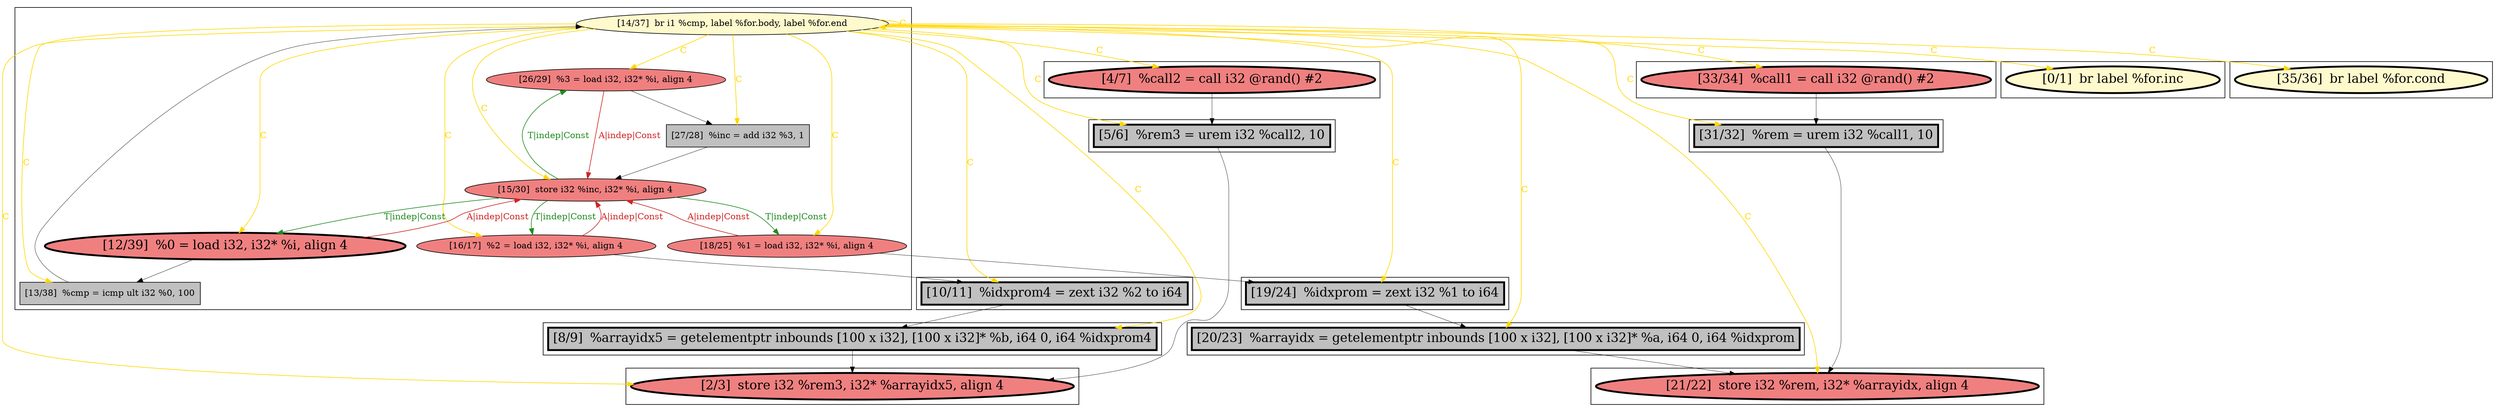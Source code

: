 
digraph G {



node388->node387 [style=solid,color=gold,label="C",penwidth=1.0,fontcolor=gold ]
node390->node380 [style=solid,color=black,label="",penwidth=0.5,fontcolor=black ]
node385->node383 [style=solid,color=firebrick3,label="A|indep|Const",penwidth=1.0,fontcolor=firebrick3 ]
node389->node383 [style=solid,color=black,label="",penwidth=0.5,fontcolor=black ]
node385->node389 [style=solid,color=black,label="",penwidth=0.5,fontcolor=black ]
node388->node378 [style=solid,color=gold,label="C",penwidth=1.0,fontcolor=gold ]
node388->node376 [style=solid,color=gold,label="C",penwidth=1.0,fontcolor=gold ]
node388->node380 [style=solid,color=gold,label="C",penwidth=1.0,fontcolor=gold ]
node388->node381 [style=solid,color=gold,label="C",penwidth=1.0,fontcolor=gold ]
node388->node389 [style=solid,color=gold,label="C",penwidth=1.0,fontcolor=gold ]
node386->node381 [style=solid,color=black,label="",penwidth=0.5,fontcolor=black ]
node388->node388 [style=solid,color=gold,label="C",penwidth=1.0,fontcolor=gold ]
node377->node375 [style=solid,color=black,label="",penwidth=0.5,fontcolor=black ]
node382->node391 [style=solid,color=black,label="",penwidth=0.5,fontcolor=black ]
node392->node378 [style=solid,color=black,label="",penwidth=0.5,fontcolor=black ]
node388->node375 [style=solid,color=gold,label="C",penwidth=1.0,fontcolor=gold ]
node386->node383 [style=solid,color=firebrick3,label="A|indep|Const",penwidth=1.0,fontcolor=firebrick3 ]
node387->node388 [style=solid,color=black,label="",penwidth=0.5,fontcolor=black ]
node388->node385 [style=solid,color=gold,label="C",penwidth=1.0,fontcolor=gold ]
node388->node377 [style=solid,color=gold,label="C",penwidth=1.0,fontcolor=gold ]
node383->node386 [style=solid,color=forestgreen,label="T|indep|Const",penwidth=1.0,fontcolor=forestgreen ]
node383->node382 [style=solid,color=forestgreen,label="T|indep|Const",penwidth=1.0,fontcolor=forestgreen ]
node383->node384 [style=solid,color=forestgreen,label="T|indep|Const",penwidth=1.0,fontcolor=forestgreen ]
node388->node391 [style=solid,color=gold,label="C",penwidth=1.0,fontcolor=gold ]
node388->node373 [style=solid,color=gold,label="C",penwidth=1.0,fontcolor=gold ]
node376->node374 [style=solid,color=black,label="",penwidth=0.5,fontcolor=black ]
node391->node392 [style=solid,color=black,label="",penwidth=0.5,fontcolor=black ]
node381->node376 [style=solid,color=black,label="",penwidth=0.5,fontcolor=black ]
node382->node383 [style=solid,color=firebrick3,label="A|indep|Const",penwidth=1.0,fontcolor=firebrick3 ]
node384->node383 [style=solid,color=firebrick3,label="A|indep|Const",penwidth=1.0,fontcolor=firebrick3 ]
node388->node384 [style=solid,color=gold,label="C",penwidth=1.0,fontcolor=gold ]
node384->node387 [style=solid,color=black,label="",penwidth=0.5,fontcolor=black ]
node388->node383 [style=solid,color=gold,label="C",penwidth=1.0,fontcolor=gold ]
node388->node390 [style=solid,color=gold,label="C",penwidth=1.0,fontcolor=gold ]
node388->node386 [style=solid,color=gold,label="C",penwidth=1.0,fontcolor=gold ]
node388->node392 [style=solid,color=gold,label="C",penwidth=1.0,fontcolor=gold ]
node380->node378 [style=solid,color=black,label="",penwidth=0.5,fontcolor=black ]
node383->node385 [style=solid,color=forestgreen,label="T|indep|Const",penwidth=1.0,fontcolor=forestgreen ]
node388->node374 [style=solid,color=gold,label="C",penwidth=1.0,fontcolor=gold ]
node388->node382 [style=solid,color=gold,label="C",penwidth=1.0,fontcolor=gold ]
node388->node379 [style=solid,color=gold,label="C",penwidth=1.0,fontcolor=gold ]
node375->node374 [style=solid,color=black,label="",penwidth=0.5,fontcolor=black ]


subgraph cluster11 {


node391 [penwidth=3.0,fontsize=20,fillcolor=grey,label="[19/24]  %idxprom = zext i32 %1 to i64",shape=rectangle,style=filled ]



}

subgraph cluster10 {


node390 [penwidth=3.0,fontsize=20,fillcolor=lightcoral,label="[33/34]  %call1 = call i32 @rand() #2",shape=ellipse,style=filled ]



}

subgraph cluster9 {


node388 [fillcolor=lemonchiffon,label="[14/37]  br i1 %cmp, label %for.body, label %for.end",shape=ellipse,style=filled ]
node383 [fillcolor=lightcoral,label="[15/30]  store i32 %inc, i32* %i, align 4",shape=ellipse,style=filled ]
node384 [penwidth=3.0,fontsize=20,fillcolor=lightcoral,label="[12/39]  %0 = load i32, i32* %i, align 4",shape=ellipse,style=filled ]
node382 [fillcolor=lightcoral,label="[18/25]  %1 = load i32, i32* %i, align 4",shape=ellipse,style=filled ]
node389 [fillcolor=grey,label="[27/28]  %inc = add i32 %3, 1",shape=rectangle,style=filled ]
node385 [fillcolor=lightcoral,label="[26/29]  %3 = load i32, i32* %i, align 4",shape=ellipse,style=filled ]
node386 [fillcolor=lightcoral,label="[16/17]  %2 = load i32, i32* %i, align 4",shape=ellipse,style=filled ]
node387 [fillcolor=grey,label="[13/38]  %cmp = icmp ult i32 %0, 100",shape=rectangle,style=filled ]



}

subgraph cluster8 {


node381 [penwidth=3.0,fontsize=20,fillcolor=grey,label="[10/11]  %idxprom4 = zext i32 %2 to i64",shape=rectangle,style=filled ]



}

subgraph cluster7 {


node380 [penwidth=3.0,fontsize=20,fillcolor=grey,label="[31/32]  %rem = urem i32 %call1, 10",shape=rectangle,style=filled ]



}

subgraph cluster6 {


node379 [penwidth=3.0,fontsize=20,fillcolor=lemonchiffon,label="[35/36]  br label %for.cond",shape=ellipse,style=filled ]



}

subgraph cluster0 {


node373 [penwidth=3.0,fontsize=20,fillcolor=lemonchiffon,label="[0/1]  br label %for.inc",shape=ellipse,style=filled ]



}

subgraph cluster12 {


node392 [penwidth=3.0,fontsize=20,fillcolor=grey,label="[20/23]  %arrayidx = getelementptr inbounds [100 x i32], [100 x i32]* %a, i64 0, i64 %idxprom",shape=rectangle,style=filled ]



}

subgraph cluster5 {


node378 [penwidth=3.0,fontsize=20,fillcolor=lightcoral,label="[21/22]  store i32 %rem, i32* %arrayidx, align 4",shape=ellipse,style=filled ]



}

subgraph cluster1 {


node374 [penwidth=3.0,fontsize=20,fillcolor=lightcoral,label="[2/3]  store i32 %rem3, i32* %arrayidx5, align 4",shape=ellipse,style=filled ]



}

subgraph cluster2 {


node375 [penwidth=3.0,fontsize=20,fillcolor=grey,label="[5/6]  %rem3 = urem i32 %call2, 10",shape=rectangle,style=filled ]



}

subgraph cluster3 {


node376 [penwidth=3.0,fontsize=20,fillcolor=grey,label="[8/9]  %arrayidx5 = getelementptr inbounds [100 x i32], [100 x i32]* %b, i64 0, i64 %idxprom4",shape=rectangle,style=filled ]



}

subgraph cluster4 {


node377 [penwidth=3.0,fontsize=20,fillcolor=lightcoral,label="[4/7]  %call2 = call i32 @rand() #2",shape=ellipse,style=filled ]



}

}
